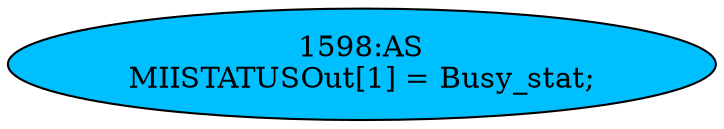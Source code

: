 strict digraph "" {
	node [label="\N"];
	"1598:AS"	 [ast="<pyverilog.vparser.ast.Assign object at 0x7fbdee034410>",
		def_var="['MIISTATUSOut']",
		fillcolor=deepskyblue,
		label="1598:AS
MIISTATUSOut[1] = Busy_stat;",
		statements="[]",
		style=filled,
		typ=Assign,
		use_var="['Busy_stat']"];
}
